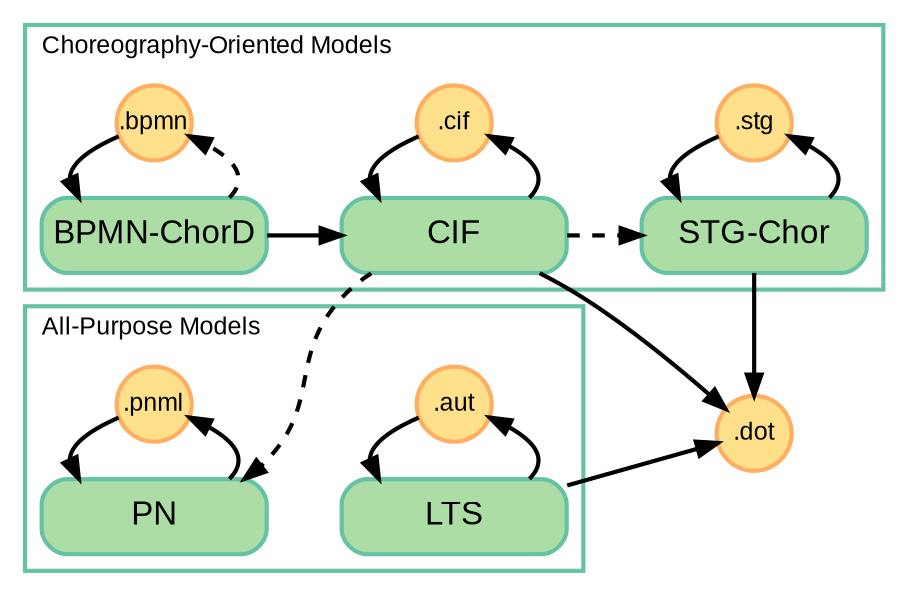 digraph overview {
rankdir=LR;
fontname="Arial";
fontsize="12";
bgcolor="transparent";
concentrate=true;
edge [style=bold, color=black];
color = "/spectral10/8";
style = "bold";

subgraph cluster_choreography_models {
labeljust="l";
label = "Choreography-Oriented Models";
node  [style="filled,bold", shape=circle, fixedsize=true, width=0.5, fontname="Arial", fontsize="12", color="/spectral10/4", fillcolor="/spectral10/5"];
file_bpmn [label=".bpmn"];
file_cif [label=".cif"];
file_stg [label=".stg"];
node  [style="filled,bold,rounded", shape=box, fixedsize=true, width=1.5, fontname="Arial", fontsize="16", color="/spectral10/8", fillcolor="/spectral10/7"];
bpmnchord [label="BPMN-ChorD"];
cif [label="CIF"];
stgchor [label="STG-Chor"];
bpmnchord->cif;
bpmnchord->file_bpmn [style="dashed,bold"];
file_bpmn->bpmnchord;
cif->file_cif [style="solid,bold"];
stgchor->file_stg;
file_stg->stgchor;
cif->stgchor [style="dashed,bold"];
file_cif->cif;
{rank=same;cif;file_cif;}
{rank=same;bpmnchord;file_bpmn;}
{rank=same;stgchor;file_stg;}
}

subgraph cluster_allpurpose_models {
labeljust="l";
label = "All-Purpose Models";
node  [style="filled,bold", shape=circle, fixedsize=true, width=0.5, fontname="Arial", fontsize="12", color="/spectral10/4", fillcolor="/spectral10/5"];
file_pnml [label=".pnml"];
file_aut [label=".aut"];
node  [style="filled,bold,rounded", shape=box, fixedsize=true, width=1.5, fontname="Arial", fontsize="16", color="/spectral10/8", fillcolor="/spectral10/7"];
pn [label="PN"];
lts [label="LTS"];
lts->file_aut;
file_aut->lts;
pn->file_pnml;
file_pnml->pn;
pn->lts [style="invis"];
{rank=same;pn;file_pnml;}
{rank=same;lts;file_aut;}
}

node  [style="filled,bold", shape=circle, fixedsize=true, width=0.5, fontname="Arial", fontsize="12", color="/spectral10/4", fillcolor="/spectral10/5"];
file_dot [label=".dot"];
cif->pn [style="dashed, bold", color=black, constraint=false];

lts->file_dot;
cif->file_dot;
stgchor->file_dot [constraint=false];

}